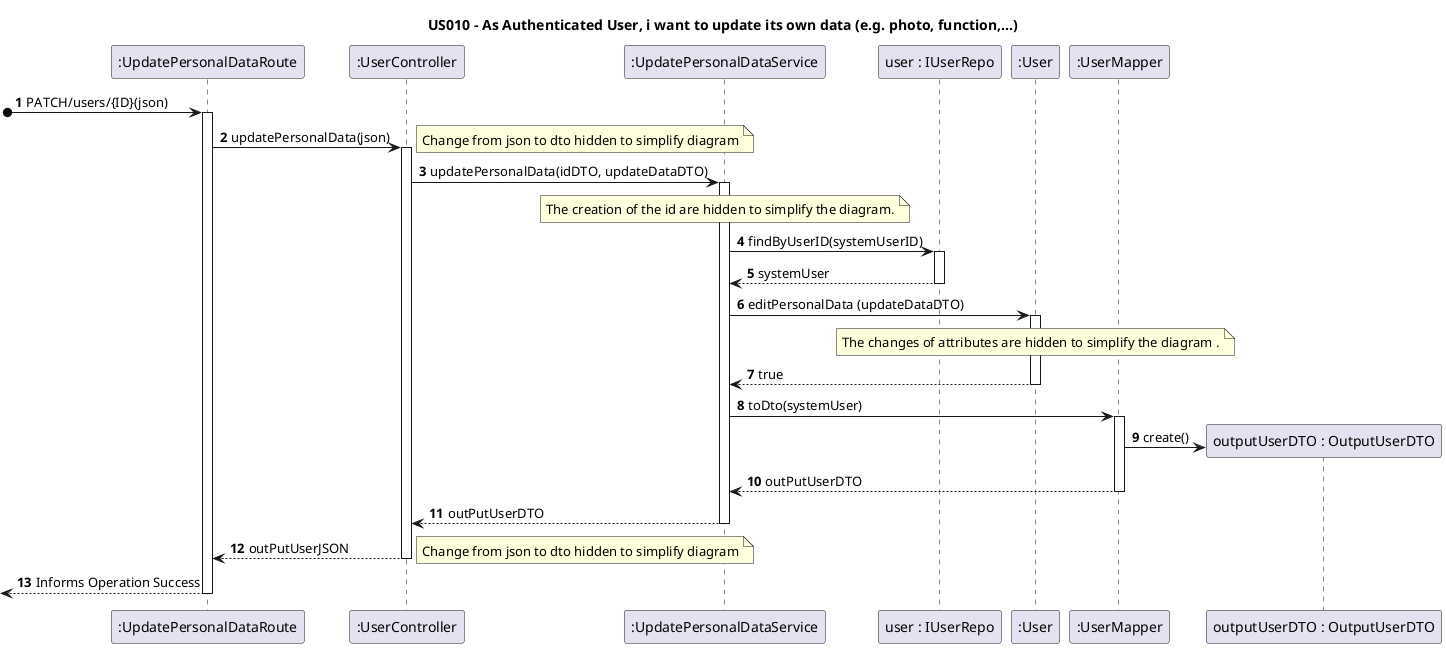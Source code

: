 @startuml
'https://plantuml.com/sequence-diagram

title US010 - As Authenticated User, i want to update its own data (e.g. photo, function,...)

autoactivate on
autonumber

participant ":UpdatePersonalDataRoute" as route
participant ":UserController" as Ctrl
participant ":UpdatePersonalDataService" as service
participant "user : IUserRepo" as iRepo
participant ":User" as systemUser
participant ":UserMapper" as mapper
participant "outputUserDTO : OutputUserDTO" as outPutDTO

[o-> route: PATCH/users/{ID}(json)

route -> Ctrl: updatePersonalData(json)

note right
Change from json to dto hidden to simplify diagram
end note

Ctrl -> service: updatePersonalData(idDTO, updateDataDTO)
note over service : The creation of the id are hidden to simplify the diagram.
'note right
'All the following objects were created with factories, but the process is hidden in SD to simplify
'end note

service -> iRepo: findByUserID(systemUserID)
iRepo --> service: systemUser

service -> systemUser: editPersonalData (updateDataDTO)

note over systemUser : The changes of attributes are hidden to simplify the diagram .

systemUser --> service: true

service -> mapper: toDto(systemUser)
mapper -> outPutDTO**: create()
mapper --> service: outPutUserDTO
service --> Ctrl: outPutUserDTO
Ctrl --> route: outPutUserJSON
note right
Change from json to dto hidden to simplify diagram
end note
[<--route : Informs Operation Success


@enduml